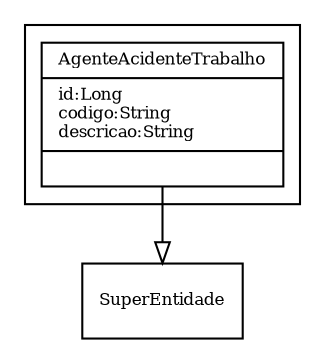 digraph G{
fontname = "Times-Roman"
fontsize = 8

node [
        fontname = "Times-Roman"
        fontsize = 8
        shape = "record"
]

edge [
        fontname = "Times-Roman"
        fontsize = 8
]

subgraph clusterAGENTE_CAUSADOR
{
AgenteAcidenteTrabalho [label = "{AgenteAcidenteTrabalho|id:Long\lcodigo:String\ldescricao:String\l|\l}"]
}
edge [ arrowhead = "empty" headlabel = "" taillabel = ""] AgenteAcidenteTrabalho -> SuperEntidade
}
